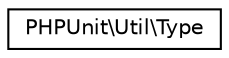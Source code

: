 digraph "Graphical Class Hierarchy"
{
  edge [fontname="Helvetica",fontsize="10",labelfontname="Helvetica",labelfontsize="10"];
  node [fontname="Helvetica",fontsize="10",shape=record];
  rankdir="LR";
  Node0 [label="PHPUnit\\Util\\Type",height=0.2,width=0.4,color="black", fillcolor="white", style="filled",URL="$classPHPUnit_1_1Util_1_1Type.html"];
}
